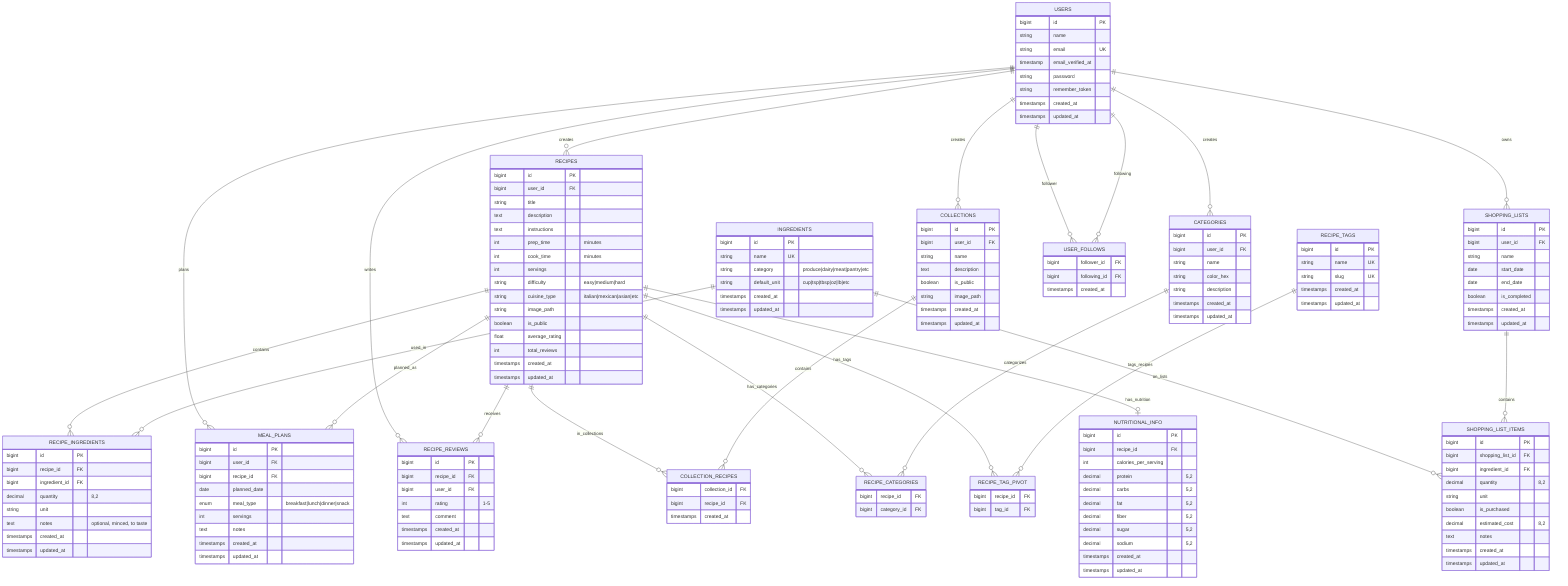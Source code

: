 erDiagram
    USERS {
        bigint id PK
        string name
        string email UK
        timestamp email_verified_at
        string password
        string remember_token
        timestamps created_at
        timestamps updated_at
    }

    RECIPES {
        bigint id PK
        bigint user_id FK
        string title
        text description
        text instructions
        int prep_time "minutes"
        int cook_time "minutes"
        int servings
        string difficulty "easy|medium|hard"
        string cuisine_type "italian|mexican|asian|etc"
        string image_path
        boolean is_public
        float average_rating
        int total_reviews
        timestamps created_at
        timestamps updated_at
    }

    INGREDIENTS {
        bigint id PK
        string name UK
        string category "produce|dairy|meat|pantry|etc"
        string default_unit "cup|tsp|tbsp|oz|lb|etc"
        timestamps created_at
        timestamps updated_at
    }

    RECIPE_INGREDIENTS {
        bigint id PK
        bigint recipe_id FK
        bigint ingredient_id FK
        decimal quantity "8,2"
        string unit
        text notes "optional, minced, to taste"
        timestamps created_at
        timestamps updated_at
    }

    CATEGORIES {
        bigint id PK
        bigint user_id FK
        string name
        string color_hex
        string description
        timestamps created_at
        timestamps updated_at
    }

    RECIPE_CATEGORIES {
        bigint recipe_id FK
        bigint category_id FK
    }

    MEAL_PLANS {
        bigint id PK
        bigint user_id FK
        bigint recipe_id FK
        date planned_date
        enum meal_type "breakfast|lunch|dinner|snack"
        int servings
        text notes
        timestamps created_at
        timestamps updated_at
    }

    SHOPPING_LISTS {
        bigint id PK
        bigint user_id FK
        string name
        date start_date
        date end_date
        boolean is_completed
        timestamps created_at
        timestamps updated_at
    }

    SHOPPING_LIST_ITEMS {
        bigint id PK
        bigint shopping_list_id FK
        bigint ingredient_id FK
        decimal quantity "8,2"
        string unit
        boolean is_purchased
        decimal estimated_cost "8,2"
        text notes
        timestamps created_at
        timestamps updated_at
    }

    RECIPE_REVIEWS {
        bigint id PK
        bigint recipe_id FK
        bigint user_id FK
        int rating "1-5"
        text comment
        timestamps created_at
        timestamps updated_at
    }

    COLLECTIONS {
        bigint id PK
        bigint user_id FK
        string name
        text description
        boolean is_public
        string image_path
        timestamps created_at
        timestamps updated_at
    }

    COLLECTION_RECIPES {
        bigint collection_id FK
        bigint recipe_id FK
        timestamps created_at
    }

    USER_FOLLOWS {
        bigint follower_id FK
        bigint following_id FK
        timestamps created_at
    }

    RECIPE_TAGS {
        bigint id PK
        string name UK
        string slug UK
        timestamps created_at
        timestamps updated_at
    }

    RECIPE_TAG_PIVOT {
        bigint recipe_id FK
        bigint tag_id FK
    }

    NUTRITIONAL_INFO {
        bigint id PK
        bigint recipe_id FK
        int calories_per_serving
        decimal protein "5,2"
        decimal carbs "5,2"
        decimal fat "5,2"
        decimal fiber "5,2"
        decimal sugar "5,2"
        decimal sodium "5,2"
        timestamps created_at
        timestamps updated_at
    }

    %% Relationships
    USERS ||--o{ RECIPES : creates
    USERS ||--o{ MEAL_PLANS : plans
    USERS ||--o{ SHOPPING_LISTS : owns
    USERS ||--o{ RECIPE_REVIEWS : writes
    USERS ||--o{ COLLECTIONS : creates
    USERS ||--o{ CATEGORIES : creates
    USERS ||--o{ USER_FOLLOWS : "follower"
    USERS ||--o{ USER_FOLLOWS : "following"

    RECIPES ||--o{ RECIPE_INGREDIENTS : contains
    RECIPES ||--o{ MEAL_PLANS : "planned_as"
    RECIPES ||--o{ RECIPE_REVIEWS : receives
    RECIPES ||--o{ COLLECTION_RECIPES : "in_collections"
    RECIPES ||--o{ RECIPE_CATEGORIES : "has_categories"
    RECIPES ||--o{ RECIPE_TAG_PIVOT : "has_tags"
    RECIPES ||--o| NUTRITIONAL_INFO : "has_nutrition"

    INGREDIENTS ||--o{ RECIPE_INGREDIENTS : "used_in"
    INGREDIENTS ||--o{ SHOPPING_LIST_ITEMS : "on_lists"

    CATEGORIES ||--o{ RECIPE_CATEGORIES : categorizes

    SHOPPING_LISTS ||--o{ SHOPPING_LIST_ITEMS : contains

    COLLECTIONS ||--o{ COLLECTION_RECIPES : contains

    RECIPE_TAGS ||--o{ RECIPE_TAG_PIVOT : "tags_recipes"